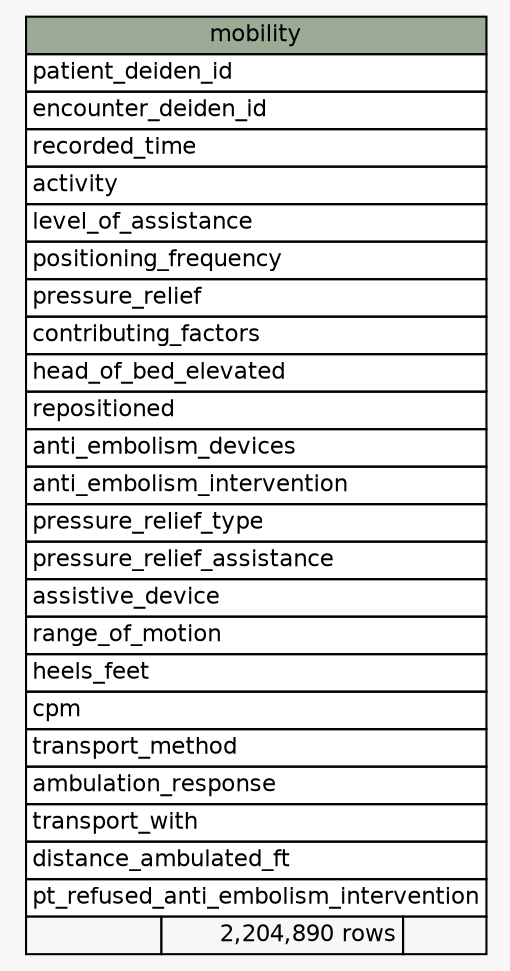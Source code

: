 // dot 2.38.0 on Linux 4.15.0-34-generic
// SchemaSpy rev 590
digraph "mobility" {
  graph [
    rankdir="RL"
    bgcolor="#f7f7f7"
    nodesep="0.18"
    ranksep="0.46"
    fontname="Helvetica"
    fontsize="11"
  ];
  node [
    fontname="Helvetica"
    fontsize="11"
    shape="plaintext"
  ];
  edge [
    arrowsize="0.8"
  ];
  "mobility" [
    label=<
    <TABLE BORDER="0" CELLBORDER="1" CELLSPACING="0" BGCOLOR="#ffffff">
      <TR><TD COLSPAN="3" BGCOLOR="#9bab96" ALIGN="CENTER">mobility</TD></TR>
      <TR><TD PORT="patient_deiden_id" COLSPAN="3" ALIGN="LEFT">patient_deiden_id</TD></TR>
      <TR><TD PORT="encounter_deiden_id" COLSPAN="3" ALIGN="LEFT">encounter_deiden_id</TD></TR>
      <TR><TD PORT="recorded_time" COLSPAN="3" ALIGN="LEFT">recorded_time</TD></TR>
      <TR><TD PORT="activity" COLSPAN="3" ALIGN="LEFT">activity</TD></TR>
      <TR><TD PORT="level_of_assistance" COLSPAN="3" ALIGN="LEFT">level_of_assistance</TD></TR>
      <TR><TD PORT="positioning_frequency" COLSPAN="3" ALIGN="LEFT">positioning_frequency</TD></TR>
      <TR><TD PORT="pressure_relief" COLSPAN="3" ALIGN="LEFT">pressure_relief</TD></TR>
      <TR><TD PORT="contributing_factors" COLSPAN="3" ALIGN="LEFT">contributing_factors</TD></TR>
      <TR><TD PORT="head_of_bed_elevated" COLSPAN="3" ALIGN="LEFT">head_of_bed_elevated</TD></TR>
      <TR><TD PORT="repositioned" COLSPAN="3" ALIGN="LEFT">repositioned</TD></TR>
      <TR><TD PORT="anti_embolism_devices" COLSPAN="3" ALIGN="LEFT">anti_embolism_devices</TD></TR>
      <TR><TD PORT="anti_embolism_intervention" COLSPAN="3" ALIGN="LEFT">anti_embolism_intervention</TD></TR>
      <TR><TD PORT="pressure_relief_type" COLSPAN="3" ALIGN="LEFT">pressure_relief_type</TD></TR>
      <TR><TD PORT="pressure_relief_assistance" COLSPAN="3" ALIGN="LEFT">pressure_relief_assistance</TD></TR>
      <TR><TD PORT="assistive_device" COLSPAN="3" ALIGN="LEFT">assistive_device</TD></TR>
      <TR><TD PORT="range_of_motion" COLSPAN="3" ALIGN="LEFT">range_of_motion</TD></TR>
      <TR><TD PORT="heels_feet" COLSPAN="3" ALIGN="LEFT">heels_feet</TD></TR>
      <TR><TD PORT="cpm" COLSPAN="3" ALIGN="LEFT">cpm</TD></TR>
      <TR><TD PORT="transport_method" COLSPAN="3" ALIGN="LEFT">transport_method</TD></TR>
      <TR><TD PORT="ambulation_response" COLSPAN="3" ALIGN="LEFT">ambulation_response</TD></TR>
      <TR><TD PORT="transport_with" COLSPAN="3" ALIGN="LEFT">transport_with</TD></TR>
      <TR><TD PORT="distance_ambulated_ft" COLSPAN="3" ALIGN="LEFT">distance_ambulated_ft</TD></TR>
      <TR><TD PORT="pt_refused_anti_embolism_intervention" COLSPAN="3" ALIGN="LEFT">pt_refused_anti_embolism_intervention</TD></TR>
      <TR><TD ALIGN="LEFT" BGCOLOR="#f7f7f7">  </TD><TD ALIGN="RIGHT" BGCOLOR="#f7f7f7">2,204,890 rows</TD><TD ALIGN="RIGHT" BGCOLOR="#f7f7f7">  </TD></TR>
    </TABLE>>
    URL="tables/mobility.html"
    tooltip="mobility"
  ];
}
